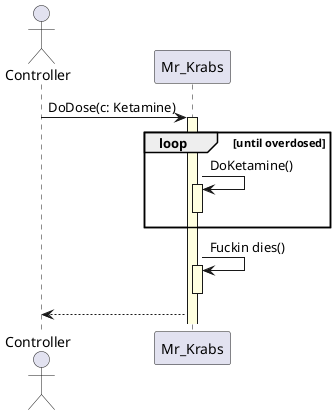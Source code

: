 @startuml

skinparam SequenceLifeLineBackgroundColor LightYellow

actor Controller as controller

controller -> Mr_Krabs ++ : DoDose(c: Ketamine)
loop until overdosed
    Mr_Krabs -> Mr_Krabs : DoKetamine()
    activate Mr_Krabs
    deactivate Mr_Krabs
end
Mr_Krabs -> Mr_Krabs: Fuckin dies()
activate Mr_Krabs
deactivate Mr_Krabs
Mr_Krabs --> controller
@enduml